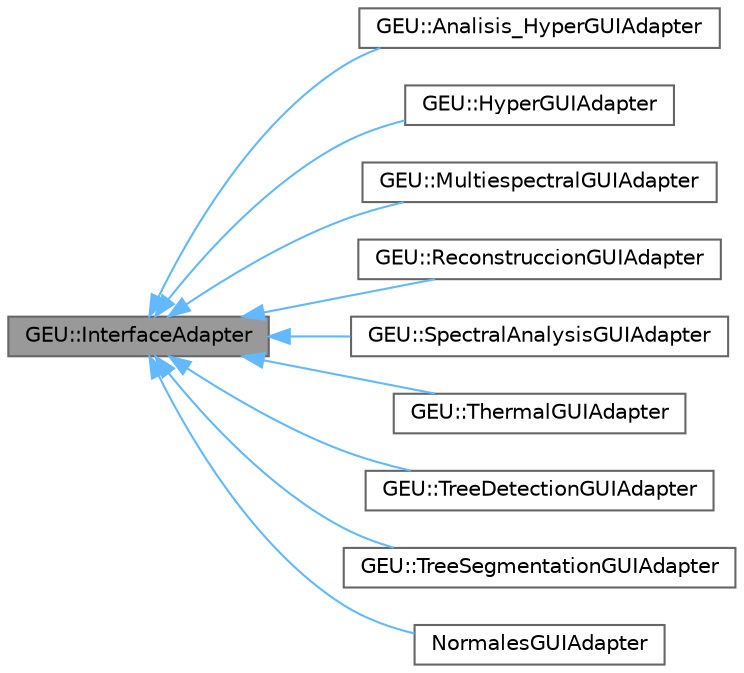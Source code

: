 digraph "GEU::InterfaceAdapter"
{
 // LATEX_PDF_SIZE
  bgcolor="transparent";
  edge [fontname=Helvetica,fontsize=10,labelfontname=Helvetica,labelfontsize=10];
  node [fontname=Helvetica,fontsize=10,shape=box,height=0.2,width=0.4];
  rankdir="LR";
  Node1 [id="Node000001",label="GEU::InterfaceAdapter",height=0.2,width=0.4,color="gray40", fillcolor="grey60", style="filled", fontcolor="black",tooltip="Adapter pattern for GUI windows and functionality."];
  Node1 -> Node2 [id="edge1_Node000001_Node000002",dir="back",color="steelblue1",style="solid",tooltip=" "];
  Node2 [id="Node000002",label="GEU::Analisis_HyperGUIAdapter",height=0.2,width=0.4,color="gray40", fillcolor="white", style="filled",URL="$d4/d01/class_g_e_u_1_1_analisis___hyper_g_u_i_adapter.html",tooltip=" "];
  Node1 -> Node3 [id="edge2_Node000001_Node000003",dir="back",color="steelblue1",style="solid",tooltip=" "];
  Node3 [id="Node000003",label="GEU::HyperGUIAdapter",height=0.2,width=0.4,color="gray40", fillcolor="white", style="filled",URL="$d7/d03/class_g_e_u_1_1_hyper_g_u_i_adapter.html",tooltip=" "];
  Node1 -> Node4 [id="edge3_Node000001_Node000004",dir="back",color="steelblue1",style="solid",tooltip=" "];
  Node4 [id="Node000004",label="GEU::MultiespectralGUIAdapter",height=0.2,width=0.4,color="gray40", fillcolor="white", style="filled",URL="$de/d02/class_g_e_u_1_1_multiespectral_g_u_i_adapter.html",tooltip=" "];
  Node1 -> Node5 [id="edge4_Node000001_Node000005",dir="back",color="steelblue1",style="solid",tooltip=" "];
  Node5 [id="Node000005",label="GEU::ReconstruccionGUIAdapter",height=0.2,width=0.4,color="gray40", fillcolor="white", style="filled",URL="$d5/d03/class_g_e_u_1_1_reconstruccion_g_u_i_adapter.html",tooltip=" "];
  Node1 -> Node6 [id="edge5_Node000001_Node000006",dir="back",color="steelblue1",style="solid",tooltip=" "];
  Node6 [id="Node000006",label="GEU::SpectralAnalysisGUIAdapter",height=0.2,width=0.4,color="gray40", fillcolor="white", style="filled",URL="$d0/d05/class_g_e_u_1_1_spectral_analysis_g_u_i_adapter.html",tooltip=" "];
  Node1 -> Node7 [id="edge6_Node000001_Node000007",dir="back",color="steelblue1",style="solid",tooltip=" "];
  Node7 [id="Node000007",label="GEU::ThermalGUIAdapter",height=0.2,width=0.4,color="gray40", fillcolor="white", style="filled",URL="$d1/d03/class_g_e_u_1_1_thermal_g_u_i_adapter.html",tooltip=" "];
  Node1 -> Node8 [id="edge7_Node000001_Node000008",dir="back",color="steelblue1",style="solid",tooltip=" "];
  Node8 [id="Node000008",label="GEU::TreeDetectionGUIAdapter",height=0.2,width=0.4,color="gray40", fillcolor="white", style="filled",URL="$d3/d07/class_g_e_u_1_1_tree_detection_g_u_i_adapter.html",tooltip=" "];
  Node1 -> Node9 [id="edge8_Node000001_Node000009",dir="back",color="steelblue1",style="solid",tooltip=" "];
  Node9 [id="Node000009",label="GEU::TreeSegmentationGUIAdapter",height=0.2,width=0.4,color="gray40", fillcolor="white", style="filled",URL="$d6/d00/class_g_e_u_1_1_tree_segmentation_g_u_i_adapter.html",tooltip=" "];
  Node1 -> Node10 [id="edge9_Node000001_Node000010",dir="back",color="steelblue1",style="solid",tooltip=" "];
  Node10 [id="Node000010",label="NormalesGUIAdapter",height=0.2,width=0.4,color="gray40", fillcolor="white", style="filled",URL="$d4/d07/class_normales_g_u_i_adapter.html",tooltip=" "];
}
